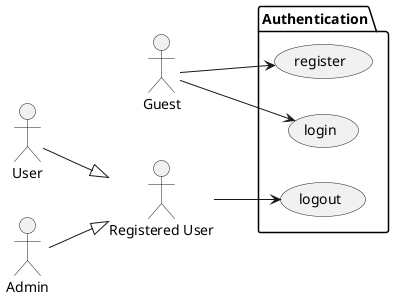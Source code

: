 @startuml auth
left to right direction

actor Guest
actor "Registered User"
actor User
actor Admin

User --|> "Registered User"
Admin --|> "Registered User"

package "Authentication" {
    usecase "register" as AuthUC1
    usecase "login" as AuthUC2
    usecase "logout" as AuthUC3
}

Guest --> AuthUC1
Guest --> AuthUC2

"Registered User" --> AuthUC3

@enduml